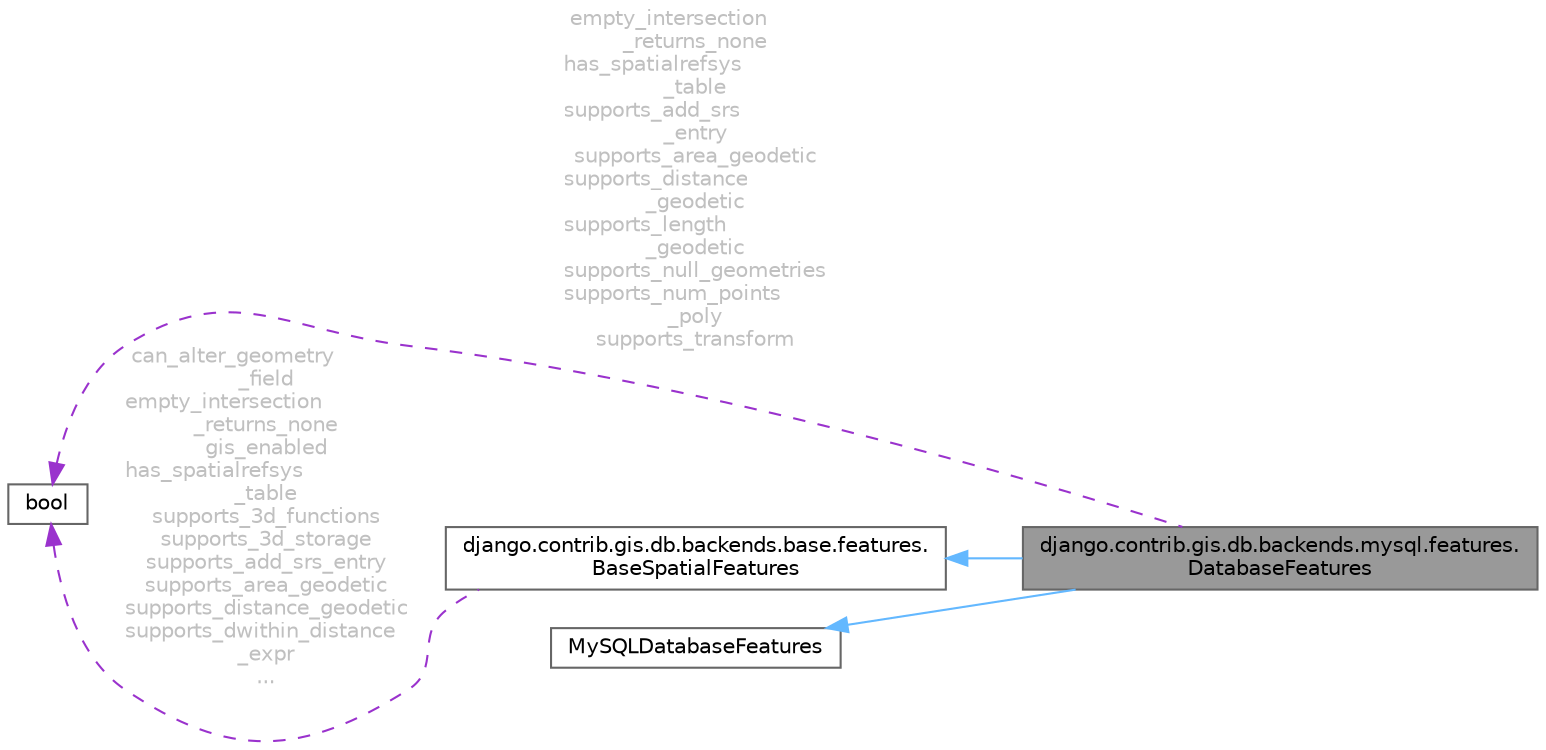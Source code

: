 digraph "django.contrib.gis.db.backends.mysql.features.DatabaseFeatures"
{
 // LATEX_PDF_SIZE
  bgcolor="transparent";
  edge [fontname=Helvetica,fontsize=10,labelfontname=Helvetica,labelfontsize=10];
  node [fontname=Helvetica,fontsize=10,shape=box,height=0.2,width=0.4];
  rankdir="LR";
  Node1 [id="Node000001",label="django.contrib.gis.db.backends.mysql.features.\lDatabaseFeatures",height=0.2,width=0.4,color="gray40", fillcolor="grey60", style="filled", fontcolor="black",tooltip=" "];
  Node2 -> Node1 [id="edge5_Node000001_Node000002",dir="back",color="steelblue1",style="solid",tooltip=" "];
  Node2 [id="Node000002",label="django.contrib.gis.db.backends.base.features.\lBaseSpatialFeatures",height=0.2,width=0.4,color="gray40", fillcolor="white", style="filled",URL="$classdjango_1_1contrib_1_1gis_1_1db_1_1backends_1_1base_1_1features_1_1BaseSpatialFeatures.html",tooltip=" "];
  Node3 -> Node2 [id="edge6_Node000002_Node000003",dir="back",color="darkorchid3",style="dashed",tooltip=" ",label=" can_alter_geometry\l_field\nempty_intersection\l_returns_none\ngis_enabled\nhas_spatialrefsys\l_table\nsupports_3d_functions\nsupports_3d_storage\nsupports_add_srs_entry\nsupports_area_geodetic\nsupports_distance_geodetic\nsupports_dwithin_distance\l_expr\n...",fontcolor="grey" ];
  Node3 [id="Node000003",label="bool",height=0.2,width=0.4,color="gray40", fillcolor="white", style="filled",tooltip=" "];
  Node4 -> Node1 [id="edge7_Node000001_Node000004",dir="back",color="steelblue1",style="solid",tooltip=" "];
  Node4 [id="Node000004",label="MySQLDatabaseFeatures",height=0.2,width=0.4,color="gray40", fillcolor="white", style="filled",tooltip=" "];
  Node3 -> Node1 [id="edge8_Node000001_Node000003",dir="back",color="darkorchid3",style="dashed",tooltip=" ",label=" empty_intersection\l_returns_none\nhas_spatialrefsys\l_table\nsupports_add_srs\l_entry\nsupports_area_geodetic\nsupports_distance\l_geodetic\nsupports_length\l_geodetic\nsupports_null_geometries\nsupports_num_points\l_poly\nsupports_transform",fontcolor="grey" ];
}
